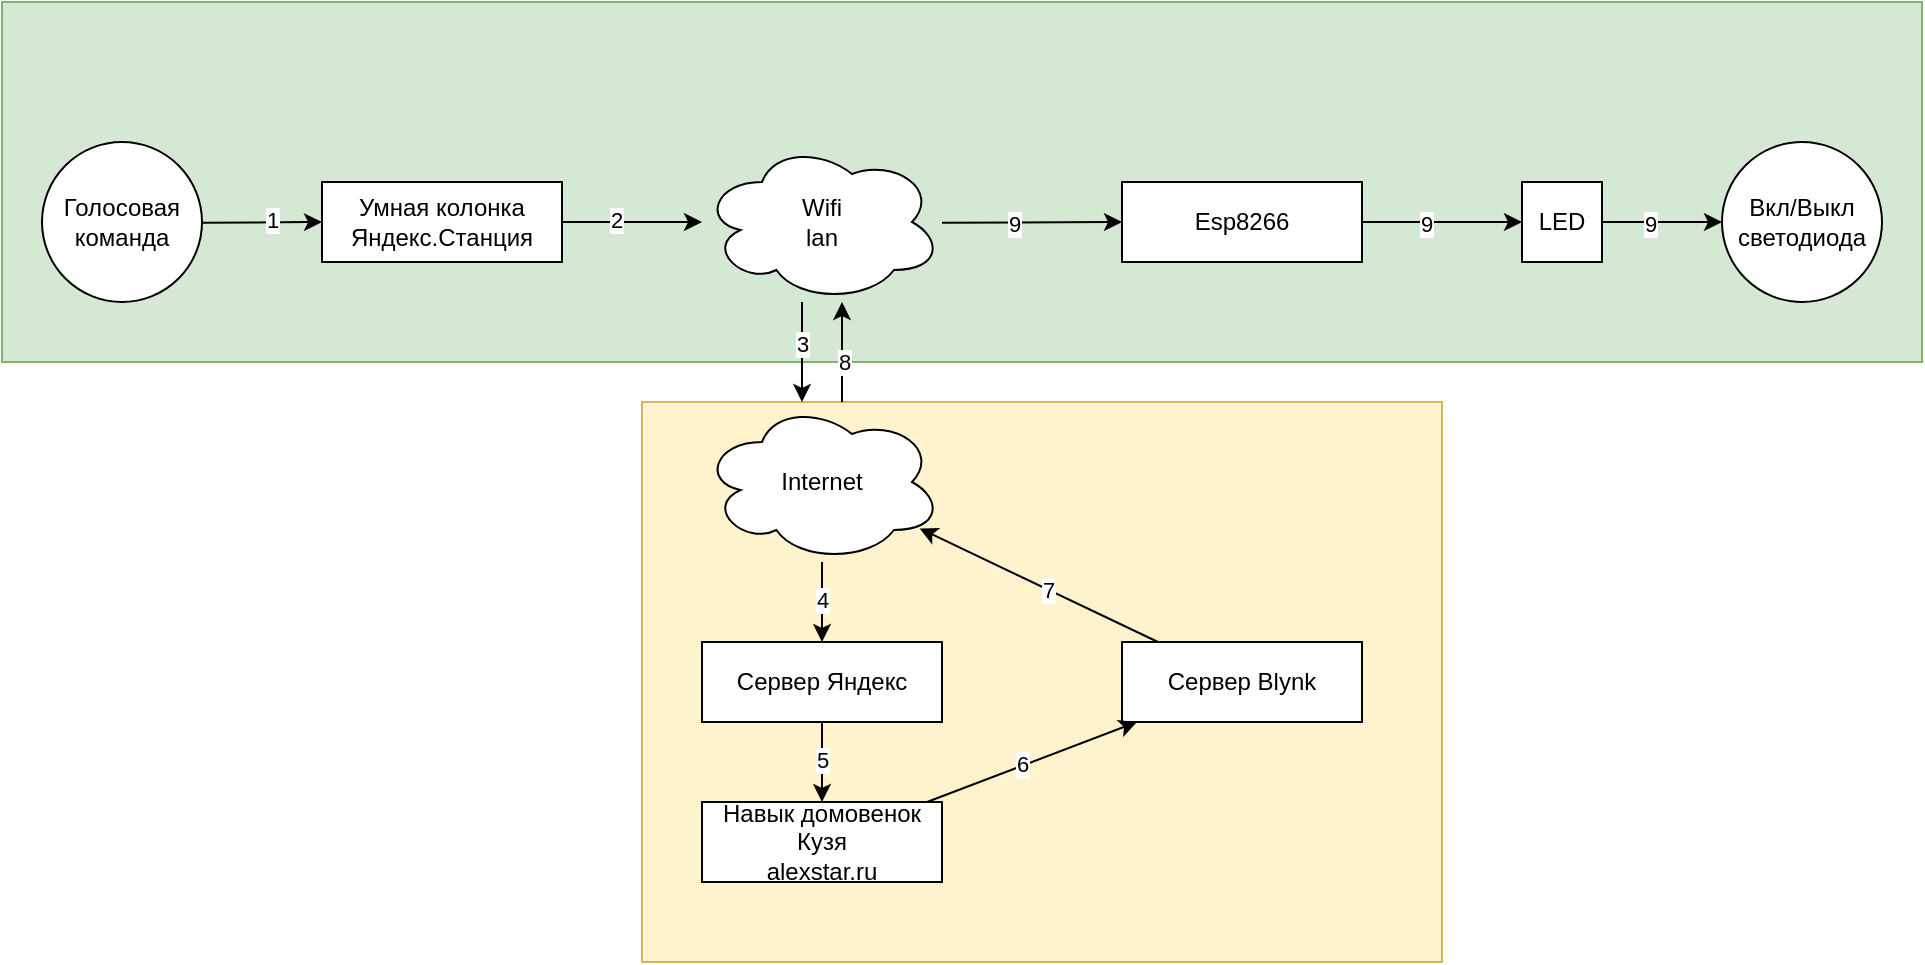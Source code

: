<mxfile version="13.9.5" type="device"><diagram id="LXXNM-bs6FR58JlrEuCt" name="Page-1"><mxGraphModel dx="1086" dy="784" grid="1" gridSize="10" guides="1" tooltips="1" connect="1" arrows="1" fold="1" page="1" pageScale="1" pageWidth="1654" pageHeight="1169" math="0" shadow="0"><root><mxCell id="0"/><mxCell id="1" parent="0"/><mxCell id="ASMvSgLwhPNkv0cy1JUX-37" value="" style="rounded=0;whiteSpace=wrap;html=1;align=center;fillColor=#fff2cc;strokeColor=#d6b656;" vertex="1" parent="1"><mxGeometry x="360" y="360" width="400" height="280" as="geometry"/></mxCell><mxCell id="ASMvSgLwhPNkv0cy1JUX-36" value="" style="rounded=0;whiteSpace=wrap;html=1;align=center;fillColor=#d5e8d4;strokeColor=#82b366;" vertex="1" parent="1"><mxGeometry x="40" y="160" width="960" height="180" as="geometry"/></mxCell><mxCell id="ASMvSgLwhPNkv0cy1JUX-1" value="Умная колонка Яндекс.Станция" style="rounded=0;whiteSpace=wrap;html=1;" vertex="1" parent="1"><mxGeometry x="200" y="250" width="120" height="40" as="geometry"/></mxCell><mxCell id="ASMvSgLwhPNkv0cy1JUX-2" value="Сервер Яндекc" style="rounded=0;whiteSpace=wrap;html=1;" vertex="1" parent="1"><mxGeometry x="390" y="480" width="120" height="40" as="geometry"/></mxCell><mxCell id="ASMvSgLwhPNkv0cy1JUX-3" value="Wifi&lt;br&gt;lan" style="ellipse;shape=cloud;whiteSpace=wrap;html=1;" vertex="1" parent="1"><mxGeometry x="390" y="230" width="120" height="80" as="geometry"/></mxCell><mxCell id="ASMvSgLwhPNkv0cy1JUX-4" value="Internet" style="ellipse;shape=cloud;whiteSpace=wrap;html=1;" vertex="1" parent="1"><mxGeometry x="390" y="360" width="120" height="80" as="geometry"/></mxCell><mxCell id="ASMvSgLwhPNkv0cy1JUX-5" value="" style="endArrow=classic;html=1;" edge="1" parent="1" source="ASMvSgLwhPNkv0cy1JUX-29" target="ASMvSgLwhPNkv0cy1JUX-1"><mxGeometry width="50" height="50" relative="1" as="geometry"><mxPoint x="340" y="390" as="sourcePoint"/><mxPoint x="390" y="340" as="targetPoint"/></mxGeometry></mxCell><mxCell id="ASMvSgLwhPNkv0cy1JUX-14" value="1" style="edgeLabel;html=1;align=center;verticalAlign=middle;resizable=0;points=[];" vertex="1" connectable="0" parent="ASMvSgLwhPNkv0cy1JUX-5"><mxGeometry x="0.161" y="1" relative="1" as="geometry"><mxPoint as="offset"/></mxGeometry></mxCell><mxCell id="ASMvSgLwhPNkv0cy1JUX-6" value="" style="endArrow=classic;html=1;" edge="1" parent="1" source="ASMvSgLwhPNkv0cy1JUX-1" target="ASMvSgLwhPNkv0cy1JUX-3"><mxGeometry width="50" height="50" relative="1" as="geometry"><mxPoint x="440" y="310" as="sourcePoint"/><mxPoint x="440" y="360" as="targetPoint"/></mxGeometry></mxCell><mxCell id="ASMvSgLwhPNkv0cy1JUX-15" value="2" style="edgeLabel;html=1;align=center;verticalAlign=middle;resizable=0;points=[];" vertex="1" connectable="0" parent="ASMvSgLwhPNkv0cy1JUX-6"><mxGeometry x="-0.225" y="1" relative="1" as="geometry"><mxPoint as="offset"/></mxGeometry></mxCell><mxCell id="ASMvSgLwhPNkv0cy1JUX-7" value="" style="endArrow=classic;html=1;" edge="1" parent="1"><mxGeometry width="50" height="50" relative="1" as="geometry"><mxPoint x="440" y="310" as="sourcePoint"/><mxPoint x="440" y="360" as="targetPoint"/></mxGeometry></mxCell><mxCell id="ASMvSgLwhPNkv0cy1JUX-16" value="3" style="edgeLabel;html=1;align=center;verticalAlign=middle;resizable=0;points=[];" vertex="1" connectable="0" parent="ASMvSgLwhPNkv0cy1JUX-7"><mxGeometry x="-0.157" relative="1" as="geometry"><mxPoint as="offset"/></mxGeometry></mxCell><mxCell id="ASMvSgLwhPNkv0cy1JUX-8" value="Сервер Blynk" style="rounded=0;whiteSpace=wrap;html=1;" vertex="1" parent="1"><mxGeometry x="600" y="480" width="120" height="40" as="geometry"/></mxCell><mxCell id="ASMvSgLwhPNkv0cy1JUX-9" value="Esp8266" style="rounded=0;whiteSpace=wrap;html=1;" vertex="1" parent="1"><mxGeometry x="600" y="250" width="120" height="40" as="geometry"/></mxCell><mxCell id="ASMvSgLwhPNkv0cy1JUX-10" value="" style="endArrow=classic;html=1;" edge="1" parent="1" source="ASMvSgLwhPNkv0cy1JUX-4" target="ASMvSgLwhPNkv0cy1JUX-2"><mxGeometry width="50" height="50" relative="1" as="geometry"><mxPoint x="630" y="610" as="sourcePoint"/><mxPoint x="680" y="560" as="targetPoint"/></mxGeometry></mxCell><mxCell id="ASMvSgLwhPNkv0cy1JUX-17" value="4" style="edgeLabel;html=1;align=center;verticalAlign=middle;resizable=0;points=[];" vertex="1" connectable="0" parent="ASMvSgLwhPNkv0cy1JUX-10"><mxGeometry x="-0.059" relative="1" as="geometry"><mxPoint as="offset"/></mxGeometry></mxCell><mxCell id="ASMvSgLwhPNkv0cy1JUX-11" value="" style="endArrow=classic;html=1;" edge="1" parent="1" source="ASMvSgLwhPNkv0cy1JUX-2" target="ASMvSgLwhPNkv0cy1JUX-24"><mxGeometry width="50" height="50" relative="1" as="geometry"><mxPoint x="660" y="450" as="sourcePoint"/><mxPoint x="710" y="400" as="targetPoint"/></mxGeometry></mxCell><mxCell id="ASMvSgLwhPNkv0cy1JUX-18" value="5" style="edgeLabel;html=1;align=center;verticalAlign=middle;resizable=0;points=[];" vertex="1" connectable="0" parent="ASMvSgLwhPNkv0cy1JUX-11"><mxGeometry x="-0.069" relative="1" as="geometry"><mxPoint as="offset"/></mxGeometry></mxCell><mxCell id="ASMvSgLwhPNkv0cy1JUX-12" value="" style="endArrow=classic;html=1;" edge="1" parent="1" source="ASMvSgLwhPNkv0cy1JUX-24" target="ASMvSgLwhPNkv0cy1JUX-8"><mxGeometry width="50" height="50" relative="1" as="geometry"><mxPoint x="460" y="360" as="sourcePoint"/><mxPoint x="460" y="310" as="targetPoint"/></mxGeometry></mxCell><mxCell id="ASMvSgLwhPNkv0cy1JUX-19" value="6" style="edgeLabel;html=1;align=center;verticalAlign=middle;resizable=0;points=[];" vertex="1" connectable="0" parent="ASMvSgLwhPNkv0cy1JUX-12"><mxGeometry x="-0.101" y="1" relative="1" as="geometry"><mxPoint as="offset"/></mxGeometry></mxCell><mxCell id="ASMvSgLwhPNkv0cy1JUX-13" value="" style="endArrow=classic;html=1;" edge="1" parent="1" source="ASMvSgLwhPNkv0cy1JUX-8" target="ASMvSgLwhPNkv0cy1JUX-4"><mxGeometry width="50" height="50" relative="1" as="geometry"><mxPoint x="460" y="360" as="sourcePoint"/><mxPoint x="460" y="310" as="targetPoint"/></mxGeometry></mxCell><mxCell id="ASMvSgLwhPNkv0cy1JUX-20" value="7" style="edgeLabel;html=1;align=center;verticalAlign=middle;resizable=0;points=[];" vertex="1" connectable="0" parent="ASMvSgLwhPNkv0cy1JUX-13"><mxGeometry x="-0.069" relative="1" as="geometry"><mxPoint as="offset"/></mxGeometry></mxCell><mxCell id="ASMvSgLwhPNkv0cy1JUX-21" value="LED" style="rounded=0;whiteSpace=wrap;html=1;" vertex="1" parent="1"><mxGeometry x="800" y="250" width="40" height="40" as="geometry"/></mxCell><mxCell id="ASMvSgLwhPNkv0cy1JUX-22" value="" style="endArrow=classic;html=1;" edge="1" parent="1"><mxGeometry width="50" height="50" relative="1" as="geometry"><mxPoint x="460" y="360" as="sourcePoint"/><mxPoint x="460" y="310" as="targetPoint"/></mxGeometry></mxCell><mxCell id="ASMvSgLwhPNkv0cy1JUX-23" value="8" style="edgeLabel;html=1;align=center;verticalAlign=middle;resizable=0;points=[];" vertex="1" connectable="0" parent="ASMvSgLwhPNkv0cy1JUX-22"><mxGeometry x="-0.208" y="-1" relative="1" as="geometry"><mxPoint as="offset"/></mxGeometry></mxCell><mxCell id="ASMvSgLwhPNkv0cy1JUX-24" value="Навык домовенок Кузя&lt;br&gt;alexstar.ru" style="rounded=0;whiteSpace=wrap;html=1;" vertex="1" parent="1"><mxGeometry x="390" y="560" width="120" height="40" as="geometry"/></mxCell><mxCell id="ASMvSgLwhPNkv0cy1JUX-25" value="" style="endArrow=classic;html=1;" edge="1" parent="1" source="ASMvSgLwhPNkv0cy1JUX-3" target="ASMvSgLwhPNkv0cy1JUX-9"><mxGeometry width="50" height="50" relative="1" as="geometry"><mxPoint x="680" y="380" as="sourcePoint"/><mxPoint x="600" y="270" as="targetPoint"/></mxGeometry></mxCell><mxCell id="ASMvSgLwhPNkv0cy1JUX-26" value="9" style="edgeLabel;html=1;align=center;verticalAlign=middle;resizable=0;points=[];" vertex="1" connectable="0" parent="ASMvSgLwhPNkv0cy1JUX-25"><mxGeometry x="-0.208" y="-1" relative="1" as="geometry"><mxPoint as="offset"/></mxGeometry></mxCell><mxCell id="ASMvSgLwhPNkv0cy1JUX-29" value="&lt;span&gt;Голосовая&lt;/span&gt;&lt;br&gt;&lt;div&gt;&lt;span&gt;команда&lt;/span&gt;&lt;/div&gt;" style="ellipse;whiteSpace=wrap;html=1;aspect=fixed;align=center;" vertex="1" parent="1"><mxGeometry x="60" y="230" width="80" height="80" as="geometry"/></mxCell><mxCell id="ASMvSgLwhPNkv0cy1JUX-31" value="" style="endArrow=classic;html=1;" edge="1" parent="1" source="ASMvSgLwhPNkv0cy1JUX-9" target="ASMvSgLwhPNkv0cy1JUX-21"><mxGeometry width="50" height="50" relative="1" as="geometry"><mxPoint x="720" y="400" as="sourcePoint"/><mxPoint x="600" y="270" as="targetPoint"/></mxGeometry></mxCell><mxCell id="ASMvSgLwhPNkv0cy1JUX-32" value="9" style="edgeLabel;html=1;align=center;verticalAlign=middle;resizable=0;points=[];" vertex="1" connectable="0" parent="ASMvSgLwhPNkv0cy1JUX-31"><mxGeometry x="-0.208" y="-1" relative="1" as="geometry"><mxPoint as="offset"/></mxGeometry></mxCell><mxCell id="ASMvSgLwhPNkv0cy1JUX-33" value="" style="endArrow=classic;html=1;" edge="1" parent="1" source="ASMvSgLwhPNkv0cy1JUX-21" target="ASMvSgLwhPNkv0cy1JUX-35"><mxGeometry width="50" height="50" relative="1" as="geometry"><mxPoint x="890" y="400" as="sourcePoint"/><mxPoint x="669.231" y="290" as="targetPoint"/></mxGeometry></mxCell><mxCell id="ASMvSgLwhPNkv0cy1JUX-34" value="9" style="edgeLabel;html=1;align=center;verticalAlign=middle;resizable=0;points=[];" vertex="1" connectable="0" parent="ASMvSgLwhPNkv0cy1JUX-33"><mxGeometry x="-0.208" y="-1" relative="1" as="geometry"><mxPoint as="offset"/></mxGeometry></mxCell><mxCell id="ASMvSgLwhPNkv0cy1JUX-35" value="&lt;span style=&quot;text-align: left&quot;&gt;Вкл/Выкл светодиода&lt;/span&gt;" style="ellipse;whiteSpace=wrap;html=1;aspect=fixed;align=center;" vertex="1" parent="1"><mxGeometry x="900" y="230" width="80" height="80" as="geometry"/></mxCell></root></mxGraphModel></diagram></mxfile>